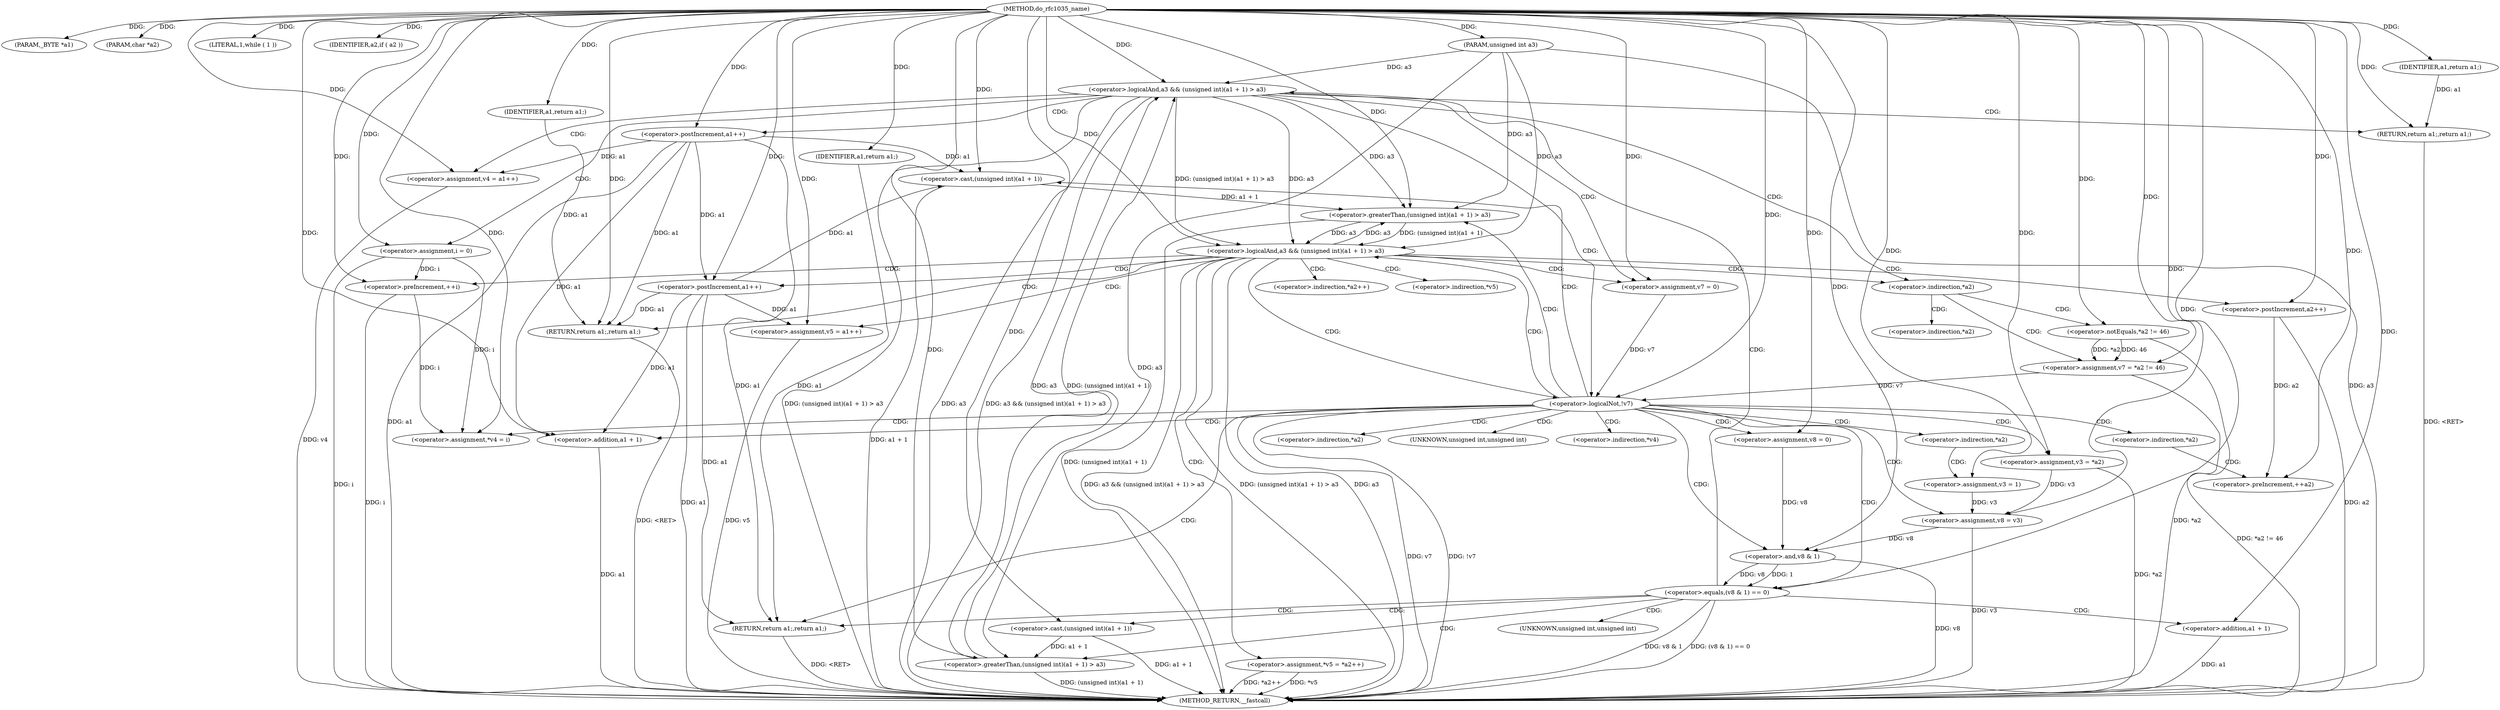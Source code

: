 digraph do_rfc1035_name {  
"1000107" [label = "(METHOD,do_rfc1035_name)" ]
"1000219" [label = "(METHOD_RETURN,__fastcall)" ]
"1000108" [label = "(PARAM,_BYTE *a1)" ]
"1000109" [label = "(PARAM,char *a2)" ]
"1000110" [label = "(PARAM,unsigned int a3)" ]
"1000119" [label = "(LITERAL,1,while ( 1 ))" ]
"1000121" [label = "(<operator>.assignment,v8 = 0)" ]
"1000125" [label = "(IDENTIFIER,a2,if ( a2 ))" ]
"1000127" [label = "(<operator>.assignment,v3 = *a2)" ]
"1000134" [label = "(<operator>.assignment,v3 = 1)" ]
"1000137" [label = "(<operator>.assignment,v8 = v3)" ]
"1000141" [label = "(<operator>.equals,(v8 & 1) == 0)" ]
"1000142" [label = "(<operator>.and,v8 & 1)" ]
"1000148" [label = "(<operator>.logicalAnd,a3 && (unsigned int)(a1 + 1) > a3)" ]
"1000150" [label = "(<operator>.greaterThan,(unsigned int)(a1 + 1) > a3)" ]
"1000151" [label = "(<operator>.cast,(unsigned int)(a1 + 1))" ]
"1000153" [label = "(<operator>.addition,a1 + 1)" ]
"1000157" [label = "(RETURN,return a1;,return a1;)" ]
"1000158" [label = "(IDENTIFIER,a1,return a1;)" ]
"1000159" [label = "(<operator>.assignment,v4 = a1++)" ]
"1000161" [label = "(<operator>.postIncrement,a1++)" ]
"1000164" [label = "(<operator>.assignment,i = 0)" ]
"1000167" [label = "(<operator>.preIncrement,++i)" ]
"1000170" [label = "(<operator>.assignment,v7 = 0)" ]
"1000176" [label = "(<operator>.assignment,v7 = *a2 != 46)" ]
"1000178" [label = "(<operator>.notEquals,*a2 != 46)" ]
"1000183" [label = "(<operator>.logicalNot,!v7)" ]
"1000187" [label = "(<operator>.logicalAnd,a3 && (unsigned int)(a1 + 1) > a3)" ]
"1000189" [label = "(<operator>.greaterThan,(unsigned int)(a1 + 1) > a3)" ]
"1000190" [label = "(<operator>.cast,(unsigned int)(a1 + 1))" ]
"1000192" [label = "(<operator>.addition,a1 + 1)" ]
"1000196" [label = "(RETURN,return a1;,return a1;)" ]
"1000197" [label = "(IDENTIFIER,a1,return a1;)" ]
"1000198" [label = "(<operator>.assignment,v5 = a1++)" ]
"1000200" [label = "(<operator>.postIncrement,a1++)" ]
"1000202" [label = "(<operator>.assignment,*v5 = *a2++)" ]
"1000206" [label = "(<operator>.postIncrement,a2++)" ]
"1000208" [label = "(<operator>.assignment,*v4 = i)" ]
"1000215" [label = "(<operator>.preIncrement,++a2)" ]
"1000217" [label = "(RETURN,return a1;,return a1;)" ]
"1000218" [label = "(IDENTIFIER,a1,return a1;)" ]
"1000129" [label = "(<operator>.indirection,*a2)" ]
"1000132" [label = "(<operator>.indirection,*a2)" ]
"1000152" [label = "(UNKNOWN,unsigned int,unsigned int)" ]
"1000174" [label = "(<operator>.indirection,*a2)" ]
"1000179" [label = "(<operator>.indirection,*a2)" ]
"1000191" [label = "(UNKNOWN,unsigned int,unsigned int)" ]
"1000203" [label = "(<operator>.indirection,*v5)" ]
"1000205" [label = "(<operator>.indirection,*a2++)" ]
"1000209" [label = "(<operator>.indirection,*v4)" ]
"1000213" [label = "(<operator>.indirection,*a2)" ]
  "1000187" -> "1000219"  [ label = "DDG: (unsigned int)(a1 + 1) > a3"] 
  "1000176" -> "1000219"  [ label = "DDG: *a2 != 46"] 
  "1000148" -> "1000219"  [ label = "DDG: a3 && (unsigned int)(a1 + 1) > a3"] 
  "1000189" -> "1000219"  [ label = "DDG: (unsigned int)(a1 + 1)"] 
  "1000192" -> "1000219"  [ label = "DDG: a1"] 
  "1000187" -> "1000219"  [ label = "DDG: a3"] 
  "1000187" -> "1000219"  [ label = "DDG: a3 && (unsigned int)(a1 + 1) > a3"] 
  "1000127" -> "1000219"  [ label = "DDG: *a2"] 
  "1000159" -> "1000219"  [ label = "DDG: v4"] 
  "1000153" -> "1000219"  [ label = "DDG: a1"] 
  "1000142" -> "1000219"  [ label = "DDG: v8"] 
  "1000202" -> "1000219"  [ label = "DDG: *a2++"] 
  "1000198" -> "1000219"  [ label = "DDG: v5"] 
  "1000202" -> "1000219"  [ label = "DDG: *v5"] 
  "1000137" -> "1000219"  [ label = "DDG: v3"] 
  "1000141" -> "1000219"  [ label = "DDG: v8 & 1"] 
  "1000183" -> "1000219"  [ label = "DDG: v7"] 
  "1000151" -> "1000219"  [ label = "DDG: a1 + 1"] 
  "1000110" -> "1000219"  [ label = "DDG: a3"] 
  "1000183" -> "1000219"  [ label = "DDG: !v7"] 
  "1000148" -> "1000219"  [ label = "DDG: (unsigned int)(a1 + 1) > a3"] 
  "1000148" -> "1000219"  [ label = "DDG: a3"] 
  "1000206" -> "1000219"  [ label = "DDG: a2"] 
  "1000141" -> "1000219"  [ label = "DDG: (v8 & 1) == 0"] 
  "1000190" -> "1000219"  [ label = "DDG: a1 + 1"] 
  "1000200" -> "1000219"  [ label = "DDG: a1"] 
  "1000178" -> "1000219"  [ label = "DDG: *a2"] 
  "1000167" -> "1000219"  [ label = "DDG: i"] 
  "1000164" -> "1000219"  [ label = "DDG: i"] 
  "1000161" -> "1000219"  [ label = "DDG: a1"] 
  "1000150" -> "1000219"  [ label = "DDG: (unsigned int)(a1 + 1)"] 
  "1000157" -> "1000219"  [ label = "DDG: <RET>"] 
  "1000196" -> "1000219"  [ label = "DDG: <RET>"] 
  "1000217" -> "1000219"  [ label = "DDG: <RET>"] 
  "1000107" -> "1000108"  [ label = "DDG: "] 
  "1000107" -> "1000109"  [ label = "DDG: "] 
  "1000107" -> "1000110"  [ label = "DDG: "] 
  "1000107" -> "1000119"  [ label = "DDG: "] 
  "1000107" -> "1000121"  [ label = "DDG: "] 
  "1000107" -> "1000125"  [ label = "DDG: "] 
  "1000107" -> "1000127"  [ label = "DDG: "] 
  "1000107" -> "1000134"  [ label = "DDG: "] 
  "1000127" -> "1000137"  [ label = "DDG: v3"] 
  "1000134" -> "1000137"  [ label = "DDG: v3"] 
  "1000107" -> "1000137"  [ label = "DDG: "] 
  "1000142" -> "1000141"  [ label = "DDG: v8"] 
  "1000142" -> "1000141"  [ label = "DDG: 1"] 
  "1000121" -> "1000142"  [ label = "DDG: v8"] 
  "1000137" -> "1000142"  [ label = "DDG: v8"] 
  "1000107" -> "1000142"  [ label = "DDG: "] 
  "1000107" -> "1000141"  [ label = "DDG: "] 
  "1000150" -> "1000148"  [ label = "DDG: a3"] 
  "1000110" -> "1000148"  [ label = "DDG: a3"] 
  "1000107" -> "1000148"  [ label = "DDG: "] 
  "1000150" -> "1000148"  [ label = "DDG: (unsigned int)(a1 + 1)"] 
  "1000151" -> "1000150"  [ label = "DDG: a1 + 1"] 
  "1000107" -> "1000151"  [ label = "DDG: "] 
  "1000107" -> "1000153"  [ label = "DDG: "] 
  "1000110" -> "1000150"  [ label = "DDG: a3"] 
  "1000107" -> "1000150"  [ label = "DDG: "] 
  "1000158" -> "1000157"  [ label = "DDG: a1"] 
  "1000107" -> "1000157"  [ label = "DDG: "] 
  "1000107" -> "1000158"  [ label = "DDG: "] 
  "1000107" -> "1000159"  [ label = "DDG: "] 
  "1000161" -> "1000159"  [ label = "DDG: a1"] 
  "1000107" -> "1000161"  [ label = "DDG: "] 
  "1000107" -> "1000164"  [ label = "DDG: "] 
  "1000164" -> "1000167"  [ label = "DDG: i"] 
  "1000107" -> "1000167"  [ label = "DDG: "] 
  "1000107" -> "1000170"  [ label = "DDG: "] 
  "1000178" -> "1000176"  [ label = "DDG: *a2"] 
  "1000178" -> "1000176"  [ label = "DDG: 46"] 
  "1000107" -> "1000176"  [ label = "DDG: "] 
  "1000107" -> "1000178"  [ label = "DDG: "] 
  "1000170" -> "1000183"  [ label = "DDG: v7"] 
  "1000176" -> "1000183"  [ label = "DDG: v7"] 
  "1000107" -> "1000183"  [ label = "DDG: "] 
  "1000148" -> "1000187"  [ label = "DDG: a3"] 
  "1000189" -> "1000187"  [ label = "DDG: a3"] 
  "1000110" -> "1000187"  [ label = "DDG: a3"] 
  "1000107" -> "1000187"  [ label = "DDG: "] 
  "1000148" -> "1000187"  [ label = "DDG: (unsigned int)(a1 + 1) > a3"] 
  "1000189" -> "1000187"  [ label = "DDG: (unsigned int)(a1 + 1)"] 
  "1000190" -> "1000189"  [ label = "DDG: a1 + 1"] 
  "1000200" -> "1000190"  [ label = "DDG: a1"] 
  "1000161" -> "1000190"  [ label = "DDG: a1"] 
  "1000107" -> "1000190"  [ label = "DDG: "] 
  "1000200" -> "1000192"  [ label = "DDG: a1"] 
  "1000161" -> "1000192"  [ label = "DDG: a1"] 
  "1000107" -> "1000192"  [ label = "DDG: "] 
  "1000148" -> "1000189"  [ label = "DDG: a3"] 
  "1000187" -> "1000189"  [ label = "DDG: a3"] 
  "1000110" -> "1000189"  [ label = "DDG: a3"] 
  "1000107" -> "1000189"  [ label = "DDG: "] 
  "1000197" -> "1000196"  [ label = "DDG: a1"] 
  "1000200" -> "1000196"  [ label = "DDG: a1"] 
  "1000161" -> "1000196"  [ label = "DDG: a1"] 
  "1000107" -> "1000196"  [ label = "DDG: "] 
  "1000107" -> "1000197"  [ label = "DDG: "] 
  "1000107" -> "1000198"  [ label = "DDG: "] 
  "1000200" -> "1000198"  [ label = "DDG: a1"] 
  "1000161" -> "1000200"  [ label = "DDG: a1"] 
  "1000107" -> "1000200"  [ label = "DDG: "] 
  "1000107" -> "1000206"  [ label = "DDG: "] 
  "1000167" -> "1000208"  [ label = "DDG: i"] 
  "1000164" -> "1000208"  [ label = "DDG: i"] 
  "1000107" -> "1000208"  [ label = "DDG: "] 
  "1000206" -> "1000215"  [ label = "DDG: a2"] 
  "1000107" -> "1000215"  [ label = "DDG: "] 
  "1000218" -> "1000217"  [ label = "DDG: a1"] 
  "1000200" -> "1000217"  [ label = "DDG: a1"] 
  "1000161" -> "1000217"  [ label = "DDG: a1"] 
  "1000107" -> "1000218"  [ label = "DDG: "] 
  "1000132" -> "1000134"  [ label = "CDG: "] 
  "1000141" -> "1000217"  [ label = "CDG: "] 
  "1000141" -> "1000148"  [ label = "CDG: "] 
  "1000141" -> "1000153"  [ label = "CDG: "] 
  "1000141" -> "1000152"  [ label = "CDG: "] 
  "1000141" -> "1000151"  [ label = "CDG: "] 
  "1000141" -> "1000150"  [ label = "CDG: "] 
  "1000148" -> "1000174"  [ label = "CDG: "] 
  "1000148" -> "1000170"  [ label = "CDG: "] 
  "1000148" -> "1000164"  [ label = "CDG: "] 
  "1000148" -> "1000161"  [ label = "CDG: "] 
  "1000148" -> "1000183"  [ label = "CDG: "] 
  "1000148" -> "1000159"  [ label = "CDG: "] 
  "1000148" -> "1000157"  [ label = "CDG: "] 
  "1000174" -> "1000176"  [ label = "CDG: "] 
  "1000174" -> "1000179"  [ label = "CDG: "] 
  "1000174" -> "1000178"  [ label = "CDG: "] 
  "1000183" -> "1000187"  [ label = "CDG: "] 
  "1000183" -> "1000192"  [ label = "CDG: "] 
  "1000183" -> "1000191"  [ label = "CDG: "] 
  "1000183" -> "1000190"  [ label = "CDG: "] 
  "1000183" -> "1000189"  [ label = "CDG: "] 
  "1000183" -> "1000208"  [ label = "CDG: "] 
  "1000183" -> "1000217"  [ label = "CDG: "] 
  "1000183" -> "1000213"  [ label = "CDG: "] 
  "1000183" -> "1000209"  [ label = "CDG: "] 
  "1000183" -> "1000121"  [ label = "CDG: "] 
  "1000183" -> "1000142"  [ label = "CDG: "] 
  "1000183" -> "1000141"  [ label = "CDG: "] 
  "1000183" -> "1000127"  [ label = "CDG: "] 
  "1000183" -> "1000137"  [ label = "CDG: "] 
  "1000183" -> "1000132"  [ label = "CDG: "] 
  "1000183" -> "1000129"  [ label = "CDG: "] 
  "1000187" -> "1000174"  [ label = "CDG: "] 
  "1000187" -> "1000170"  [ label = "CDG: "] 
  "1000187" -> "1000167"  [ label = "CDG: "] 
  "1000187" -> "1000183"  [ label = "CDG: "] 
  "1000187" -> "1000206"  [ label = "CDG: "] 
  "1000187" -> "1000205"  [ label = "CDG: "] 
  "1000187" -> "1000203"  [ label = "CDG: "] 
  "1000187" -> "1000202"  [ label = "CDG: "] 
  "1000187" -> "1000200"  [ label = "CDG: "] 
  "1000187" -> "1000198"  [ label = "CDG: "] 
  "1000187" -> "1000196"  [ label = "CDG: "] 
  "1000213" -> "1000215"  [ label = "CDG: "] 
}
